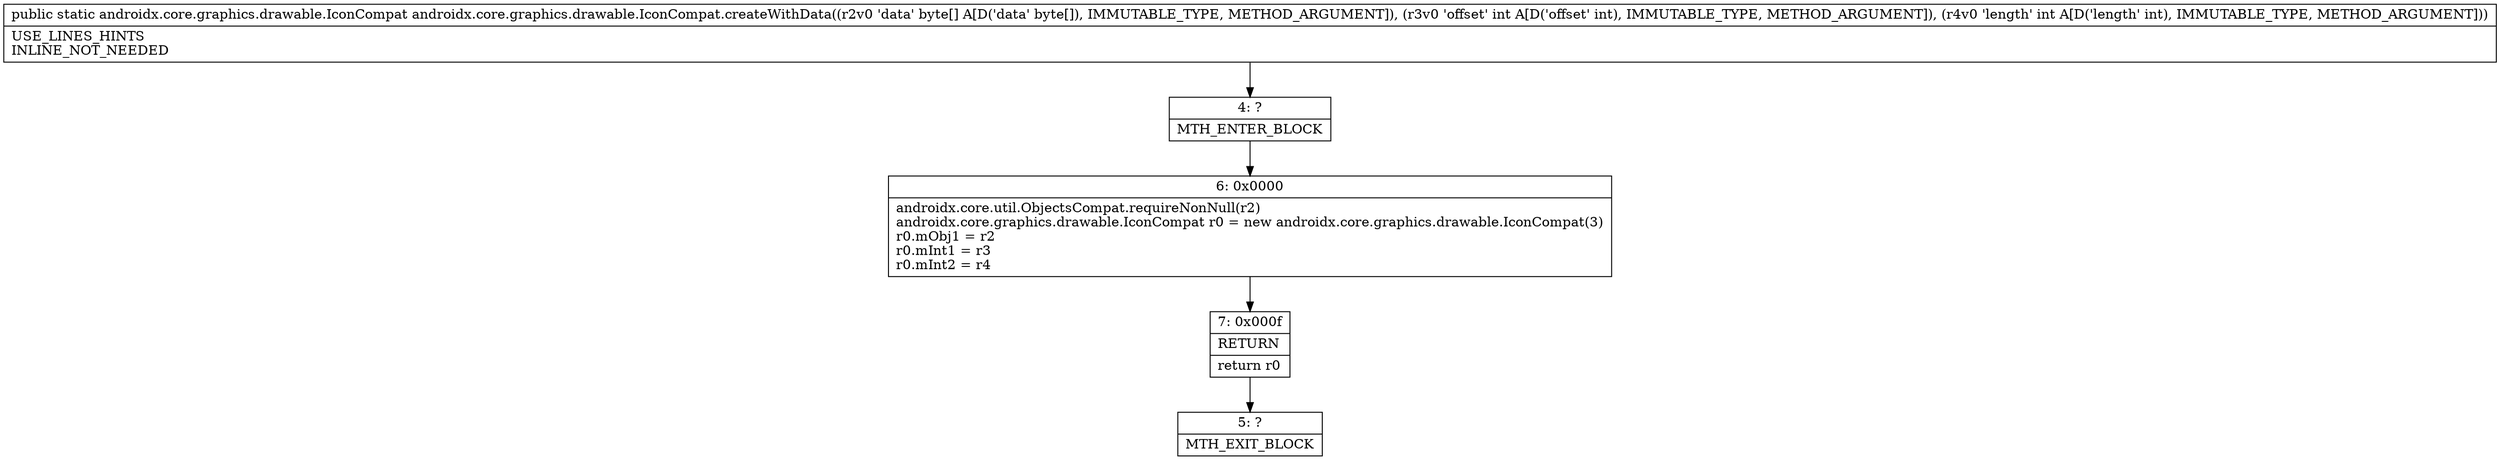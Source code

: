 digraph "CFG forandroidx.core.graphics.drawable.IconCompat.createWithData([BII)Landroidx\/core\/graphics\/drawable\/IconCompat;" {
Node_4 [shape=record,label="{4\:\ ?|MTH_ENTER_BLOCK\l}"];
Node_6 [shape=record,label="{6\:\ 0x0000|androidx.core.util.ObjectsCompat.requireNonNull(r2)\landroidx.core.graphics.drawable.IconCompat r0 = new androidx.core.graphics.drawable.IconCompat(3)\lr0.mObj1 = r2\lr0.mInt1 = r3\lr0.mInt2 = r4\l}"];
Node_7 [shape=record,label="{7\:\ 0x000f|RETURN\l|return r0\l}"];
Node_5 [shape=record,label="{5\:\ ?|MTH_EXIT_BLOCK\l}"];
MethodNode[shape=record,label="{public static androidx.core.graphics.drawable.IconCompat androidx.core.graphics.drawable.IconCompat.createWithData((r2v0 'data' byte[] A[D('data' byte[]), IMMUTABLE_TYPE, METHOD_ARGUMENT]), (r3v0 'offset' int A[D('offset' int), IMMUTABLE_TYPE, METHOD_ARGUMENT]), (r4v0 'length' int A[D('length' int), IMMUTABLE_TYPE, METHOD_ARGUMENT]))  | USE_LINES_HINTS\lINLINE_NOT_NEEDED\l}"];
MethodNode -> Node_4;Node_4 -> Node_6;
Node_6 -> Node_7;
Node_7 -> Node_5;
}

